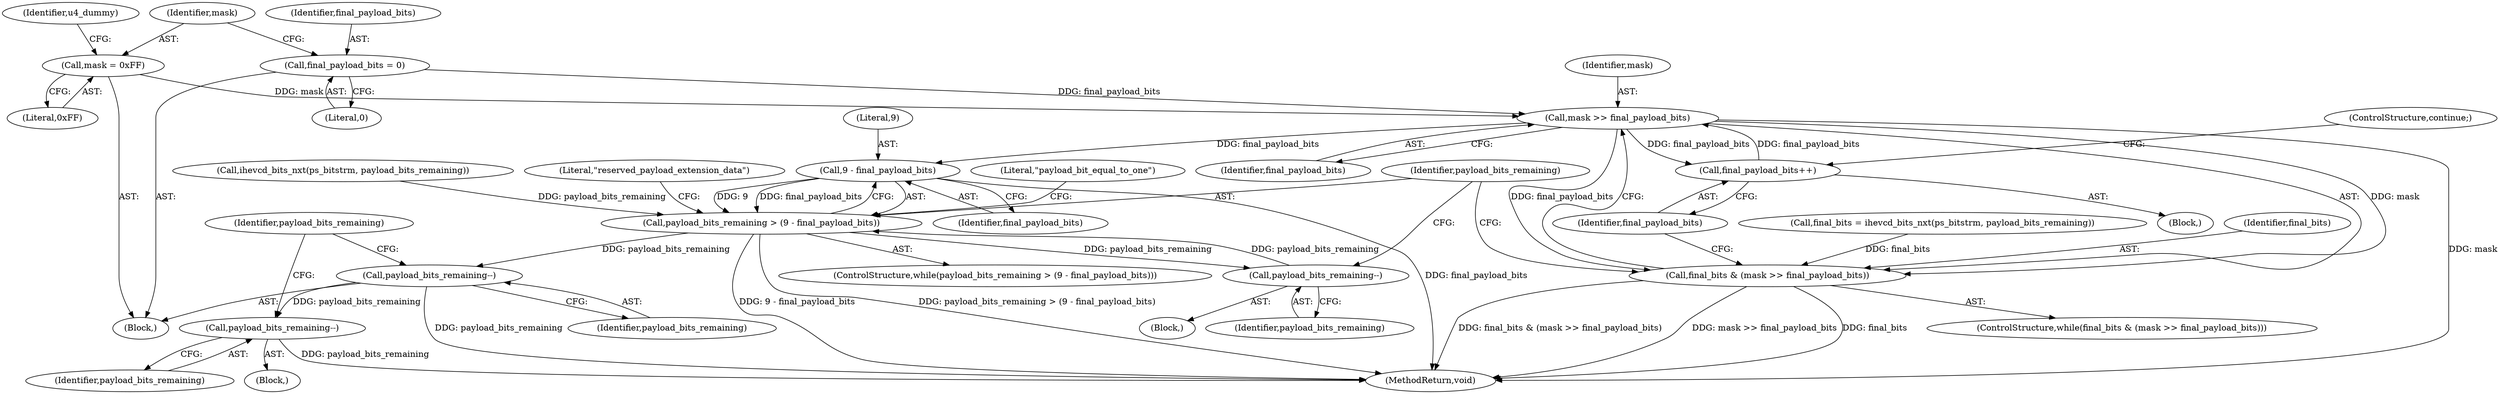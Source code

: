 digraph "0_Android_9f0fb67540d2259e4930d9bd5f1a1a6fb95af862@API" {
"1000387" [label="(Call,mask >> final_payload_bits)"];
"1000358" [label="(Call,mask = 0xFF)"];
"1000391" [label="(Call,final_payload_bits++)"];
"1000387" [label="(Call,mask >> final_payload_bits)"];
"1000354" [label="(Call,final_payload_bits = 0)"];
"1000385" [label="(Call,final_bits & (mask >> final_payload_bits))"];
"1000397" [label="(Call,9 - final_payload_bits)"];
"1000395" [label="(Call,payload_bits_remaining > (9 - final_payload_bits))"];
"1000406" [label="(Call,payload_bits_remaining--)"];
"1000413" [label="(Call,payload_bits_remaining--)"];
"1000423" [label="(Call,payload_bits_remaining--)"];
"1000389" [label="(Identifier,final_payload_bits)"];
"1000379" [label="(Call,final_bits = ihevcd_bits_nxt(ps_bitstrm, payload_bits_remaining))"];
"1000360" [label="(Literal,0xFF)"];
"1000386" [label="(Identifier,final_bits)"];
"1000414" [label="(Identifier,payload_bits_remaining)"];
"1000417" [label="(Block,)"];
"1000398" [label="(Literal,9)"];
"1000413" [label="(Call,payload_bits_remaining--)"];
"1000393" [label="(ControlStructure,continue;)"];
"1000423" [label="(Call,payload_bits_remaining--)"];
"1000354" [label="(Call,final_payload_bits = 0)"];
"1000400" [label="(Block,)"];
"1000356" [label="(Literal,0)"];
"1000355" [label="(Identifier,final_payload_bits)"];
"1000416" [label="(Identifier,payload_bits_remaining)"];
"1000364" [label="(Identifier,u4_dummy)"];
"1000385" [label="(Call,final_bits & (mask >> final_payload_bits))"];
"1000388" [label="(Identifier,mask)"];
"1000381" [label="(Call,ihevcd_bits_nxt(ps_bitstrm, payload_bits_remaining))"];
"1000391" [label="(Call,final_payload_bits++)"];
"1000399" [label="(Identifier,final_payload_bits)"];
"1000424" [label="(Identifier,payload_bits_remaining)"];
"1000359" [label="(Identifier,mask)"];
"1000395" [label="(Call,payload_bits_remaining > (9 - final_payload_bits))"];
"1000406" [label="(Call,payload_bits_remaining--)"];
"1000384" [label="(ControlStructure,while(final_bits & (mask >> final_payload_bits)))"];
"1000396" [label="(Identifier,payload_bits_remaining)"];
"1000394" [label="(ControlStructure,while(payload_bits_remaining > (9 - final_payload_bits)))"];
"1000390" [label="(Block,)"];
"1000387" [label="(Call,mask >> final_payload_bits)"];
"1000402" [label="(Literal,\"reserved_payload_extension_data\")"];
"1000358" [label="(Call,mask = 0xFF)"];
"1000351" [label="(Block,)"];
"1000426" [label="(MethodReturn,void)"];
"1000397" [label="(Call,9 - final_payload_bits)"];
"1000407" [label="(Identifier,payload_bits_remaining)"];
"1000409" [label="(Literal,\"payload_bit_equal_to_one\")"];
"1000392" [label="(Identifier,final_payload_bits)"];
"1000387" -> "1000385"  [label="AST: "];
"1000387" -> "1000389"  [label="CFG: "];
"1000388" -> "1000387"  [label="AST: "];
"1000389" -> "1000387"  [label="AST: "];
"1000385" -> "1000387"  [label="CFG: "];
"1000387" -> "1000426"  [label="DDG: mask"];
"1000387" -> "1000385"  [label="DDG: mask"];
"1000387" -> "1000385"  [label="DDG: final_payload_bits"];
"1000358" -> "1000387"  [label="DDG: mask"];
"1000391" -> "1000387"  [label="DDG: final_payload_bits"];
"1000354" -> "1000387"  [label="DDG: final_payload_bits"];
"1000387" -> "1000391"  [label="DDG: final_payload_bits"];
"1000387" -> "1000397"  [label="DDG: final_payload_bits"];
"1000358" -> "1000351"  [label="AST: "];
"1000358" -> "1000360"  [label="CFG: "];
"1000359" -> "1000358"  [label="AST: "];
"1000360" -> "1000358"  [label="AST: "];
"1000364" -> "1000358"  [label="CFG: "];
"1000391" -> "1000390"  [label="AST: "];
"1000391" -> "1000392"  [label="CFG: "];
"1000392" -> "1000391"  [label="AST: "];
"1000393" -> "1000391"  [label="CFG: "];
"1000354" -> "1000351"  [label="AST: "];
"1000354" -> "1000356"  [label="CFG: "];
"1000355" -> "1000354"  [label="AST: "];
"1000356" -> "1000354"  [label="AST: "];
"1000359" -> "1000354"  [label="CFG: "];
"1000385" -> "1000384"  [label="AST: "];
"1000386" -> "1000385"  [label="AST: "];
"1000392" -> "1000385"  [label="CFG: "];
"1000396" -> "1000385"  [label="CFG: "];
"1000385" -> "1000426"  [label="DDG: mask >> final_payload_bits"];
"1000385" -> "1000426"  [label="DDG: final_bits"];
"1000385" -> "1000426"  [label="DDG: final_bits & (mask >> final_payload_bits)"];
"1000379" -> "1000385"  [label="DDG: final_bits"];
"1000397" -> "1000395"  [label="AST: "];
"1000397" -> "1000399"  [label="CFG: "];
"1000398" -> "1000397"  [label="AST: "];
"1000399" -> "1000397"  [label="AST: "];
"1000395" -> "1000397"  [label="CFG: "];
"1000397" -> "1000426"  [label="DDG: final_payload_bits"];
"1000397" -> "1000395"  [label="DDG: 9"];
"1000397" -> "1000395"  [label="DDG: final_payload_bits"];
"1000395" -> "1000394"  [label="AST: "];
"1000396" -> "1000395"  [label="AST: "];
"1000402" -> "1000395"  [label="CFG: "];
"1000409" -> "1000395"  [label="CFG: "];
"1000395" -> "1000426"  [label="DDG: 9 - final_payload_bits"];
"1000395" -> "1000426"  [label="DDG: payload_bits_remaining > (9 - final_payload_bits)"];
"1000381" -> "1000395"  [label="DDG: payload_bits_remaining"];
"1000406" -> "1000395"  [label="DDG: payload_bits_remaining"];
"1000395" -> "1000406"  [label="DDG: payload_bits_remaining"];
"1000395" -> "1000413"  [label="DDG: payload_bits_remaining"];
"1000406" -> "1000400"  [label="AST: "];
"1000406" -> "1000407"  [label="CFG: "];
"1000407" -> "1000406"  [label="AST: "];
"1000396" -> "1000406"  [label="CFG: "];
"1000413" -> "1000351"  [label="AST: "];
"1000413" -> "1000414"  [label="CFG: "];
"1000414" -> "1000413"  [label="AST: "];
"1000416" -> "1000413"  [label="CFG: "];
"1000413" -> "1000426"  [label="DDG: payload_bits_remaining"];
"1000413" -> "1000423"  [label="DDG: payload_bits_remaining"];
"1000423" -> "1000417"  [label="AST: "];
"1000423" -> "1000424"  [label="CFG: "];
"1000424" -> "1000423"  [label="AST: "];
"1000416" -> "1000423"  [label="CFG: "];
"1000423" -> "1000426"  [label="DDG: payload_bits_remaining"];
}
